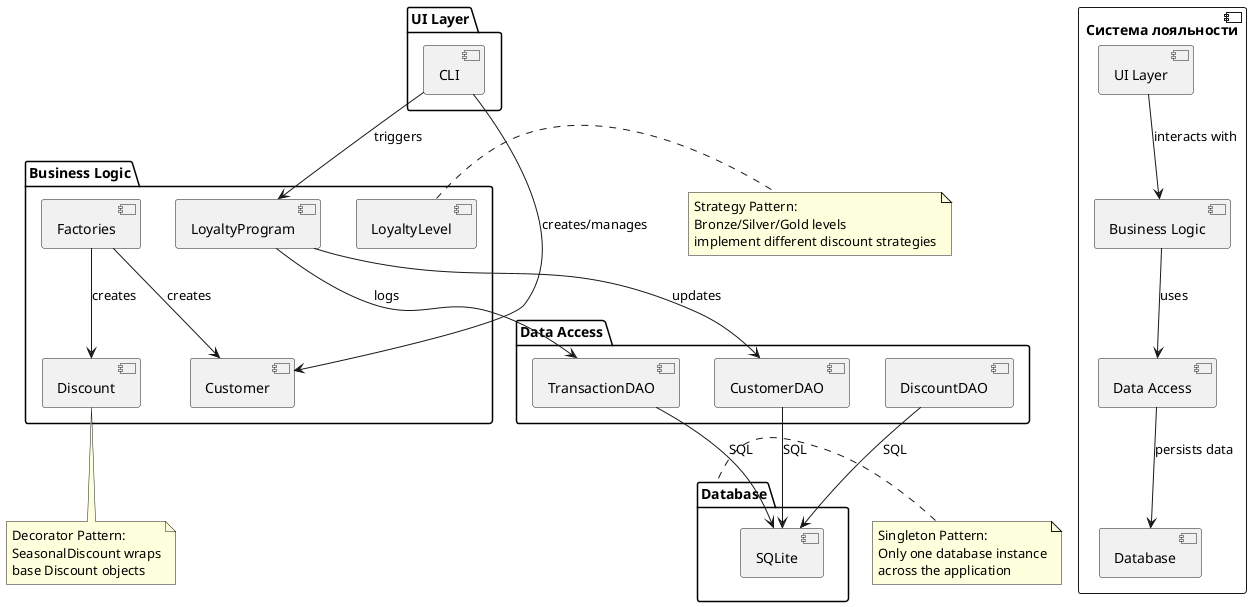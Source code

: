 @startuml
component "Система лояльности" {
  [UI Layer] as UI
  [Business Logic] as BL
  [Data Access] as DA
  [Database] as DB
}

package "UI Layer" {
  [CLI] as CLI
}

package "Business Logic" {
  [Customer] as Customer
  [LoyaltyLevel] as LoyaltyLevel
  [Discount] as Discount
  [LoyaltyProgram] as LoyaltyProgram
  [Factories] as Factories
}

package "Data Access" {
  [CustomerDAO] as CustomerDAO
  [TransactionDAO] as TransactionDAO
  [DiscountDAO] as DiscountDAO
}

package "Database" {
  [SQLite] as SQLite
}

' Связи
UI --> BL : interacts with
BL --> DA : uses
DA --> DB : persists data

CLI --> Customer : creates/manages
CLI --> LoyaltyProgram : triggers
LoyaltyProgram --> CustomerDAO : updates
LoyaltyProgram --> TransactionDAO : logs
Factories --> Customer : creates
Factories --> Discount : creates

CustomerDAO --> SQLite : SQL
TransactionDAO --> SQLite : SQL
DiscountDAO --> SQLite : SQL

note right of LoyaltyLevel
  Strategy Pattern:
  Bronze/Silver/Gold levels
  implement different discount strategies
end note

note bottom of Discount
  Decorator Pattern:
  SeasonalDiscount wraps
  base Discount objects
end note

note left of Database
  Singleton Pattern:
  Only one database instance
  across the application
end note
@enduml